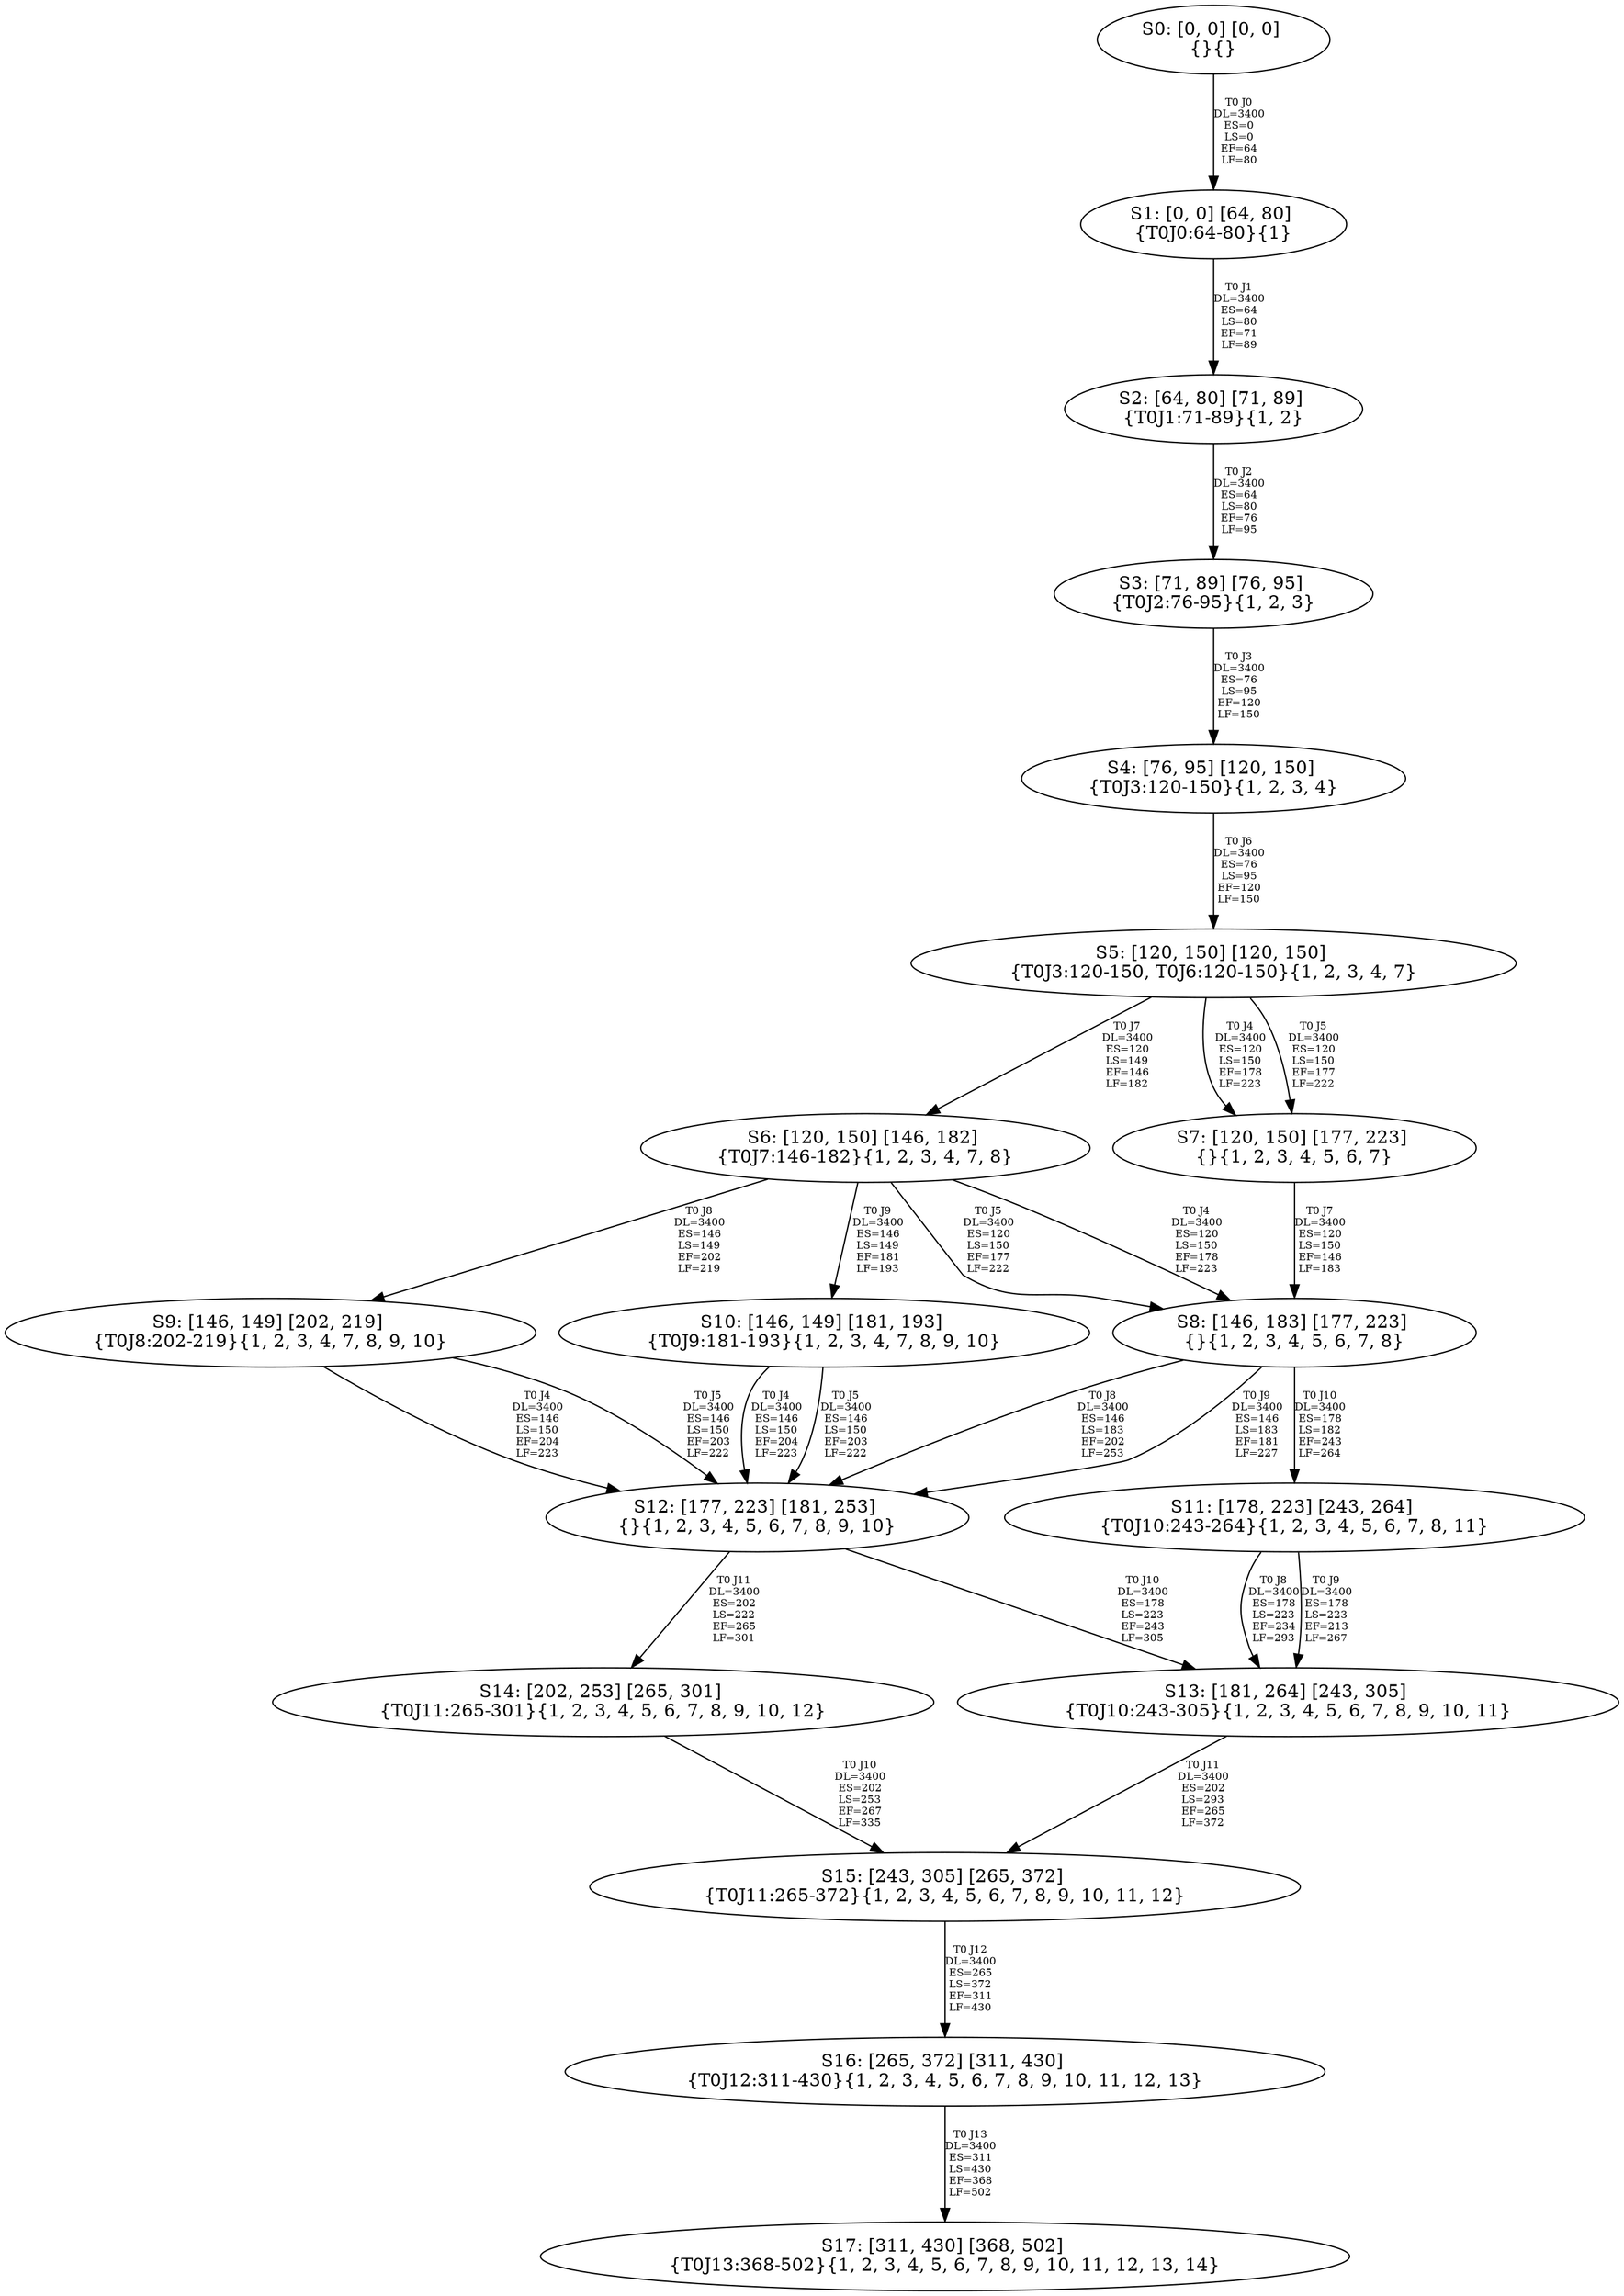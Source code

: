 digraph {
	S0[label="S0: [0, 0] [0, 0] \n{}{}"];
	S1[label="S1: [0, 0] [64, 80] \n{T0J0:64-80}{1}"];
	S2[label="S2: [64, 80] [71, 89] \n{T0J1:71-89}{1, 2}"];
	S3[label="S3: [71, 89] [76, 95] \n{T0J2:76-95}{1, 2, 3}"];
	S4[label="S4: [76, 95] [120, 150] \n{T0J3:120-150}{1, 2, 3, 4}"];
	S5[label="S5: [120, 150] [120, 150] \n{T0J3:120-150, T0J6:120-150}{1, 2, 3, 4, 7}"];
	S6[label="S6: [120, 150] [146, 182] \n{T0J7:146-182}{1, 2, 3, 4, 7, 8}"];
	S7[label="S7: [120, 150] [177, 223] \n{}{1, 2, 3, 4, 5, 6, 7}"];
	S8[label="S8: [146, 183] [177, 223] \n{}{1, 2, 3, 4, 5, 6, 7, 8}"];
	S9[label="S9: [146, 149] [202, 219] \n{T0J8:202-219}{1, 2, 3, 4, 7, 8, 9, 10}"];
	S10[label="S10: [146, 149] [181, 193] \n{T0J9:181-193}{1, 2, 3, 4, 7, 8, 9, 10}"];
	S11[label="S11: [178, 223] [243, 264] \n{T0J10:243-264}{1, 2, 3, 4, 5, 6, 7, 8, 11}"];
	S12[label="S12: [177, 223] [181, 253] \n{}{1, 2, 3, 4, 5, 6, 7, 8, 9, 10}"];
	S13[label="S13: [181, 264] [243, 305] \n{T0J10:243-305}{1, 2, 3, 4, 5, 6, 7, 8, 9, 10, 11}"];
	S14[label="S14: [202, 253] [265, 301] \n{T0J11:265-301}{1, 2, 3, 4, 5, 6, 7, 8, 9, 10, 12}"];
	S15[label="S15: [243, 305] [265, 372] \n{T0J11:265-372}{1, 2, 3, 4, 5, 6, 7, 8, 9, 10, 11, 12}"];
	S16[label="S16: [265, 372] [311, 430] \n{T0J12:311-430}{1, 2, 3, 4, 5, 6, 7, 8, 9, 10, 11, 12, 13}"];
	S17[label="S17: [311, 430] [368, 502] \n{T0J13:368-502}{1, 2, 3, 4, 5, 6, 7, 8, 9, 10, 11, 12, 13, 14}"];
	S0 -> S1[label="T0 J0\nDL=3400\nES=0\nLS=0\nEF=64\nLF=80",fontsize=8];
	S1 -> S2[label="T0 J1\nDL=3400\nES=64\nLS=80\nEF=71\nLF=89",fontsize=8];
	S2 -> S3[label="T0 J2\nDL=3400\nES=64\nLS=80\nEF=76\nLF=95",fontsize=8];
	S3 -> S4[label="T0 J3\nDL=3400\nES=76\nLS=95\nEF=120\nLF=150",fontsize=8];
	S4 -> S5[label="T0 J6\nDL=3400\nES=76\nLS=95\nEF=120\nLF=150",fontsize=8];
	S5 -> S7[label="T0 J4\nDL=3400\nES=120\nLS=150\nEF=178\nLF=223",fontsize=8];
	S5 -> S7[label="T0 J5\nDL=3400\nES=120\nLS=150\nEF=177\nLF=222",fontsize=8];
	S5 -> S6[label="T0 J7\nDL=3400\nES=120\nLS=149\nEF=146\nLF=182",fontsize=8];
	S6 -> S8[label="T0 J4\nDL=3400\nES=120\nLS=150\nEF=178\nLF=223",fontsize=8];
	S6 -> S8[label="T0 J5\nDL=3400\nES=120\nLS=150\nEF=177\nLF=222",fontsize=8];
	S6 -> S9[label="T0 J8\nDL=3400\nES=146\nLS=149\nEF=202\nLF=219",fontsize=8];
	S6 -> S10[label="T0 J9\nDL=3400\nES=146\nLS=149\nEF=181\nLF=193",fontsize=8];
	S7 -> S8[label="T0 J7\nDL=3400\nES=120\nLS=150\nEF=146\nLF=183",fontsize=8];
	S8 -> S12[label="T0 J8\nDL=3400\nES=146\nLS=183\nEF=202\nLF=253",fontsize=8];
	S8 -> S12[label="T0 J9\nDL=3400\nES=146\nLS=183\nEF=181\nLF=227",fontsize=8];
	S8 -> S11[label="T0 J10\nDL=3400\nES=178\nLS=182\nEF=243\nLF=264",fontsize=8];
	S9 -> S12[label="T0 J4\nDL=3400\nES=146\nLS=150\nEF=204\nLF=223",fontsize=8];
	S9 -> S12[label="T0 J5\nDL=3400\nES=146\nLS=150\nEF=203\nLF=222",fontsize=8];
	S10 -> S12[label="T0 J4\nDL=3400\nES=146\nLS=150\nEF=204\nLF=223",fontsize=8];
	S10 -> S12[label="T0 J5\nDL=3400\nES=146\nLS=150\nEF=203\nLF=222",fontsize=8];
	S11 -> S13[label="T0 J8\nDL=3400\nES=178\nLS=223\nEF=234\nLF=293",fontsize=8];
	S11 -> S13[label="T0 J9\nDL=3400\nES=178\nLS=223\nEF=213\nLF=267",fontsize=8];
	S12 -> S13[label="T0 J10\nDL=3400\nES=178\nLS=223\nEF=243\nLF=305",fontsize=8];
	S12 -> S14[label="T0 J11\nDL=3400\nES=202\nLS=222\nEF=265\nLF=301",fontsize=8];
	S13 -> S15[label="T0 J11\nDL=3400\nES=202\nLS=293\nEF=265\nLF=372",fontsize=8];
	S14 -> S15[label="T0 J10\nDL=3400\nES=202\nLS=253\nEF=267\nLF=335",fontsize=8];
	S15 -> S16[label="T0 J12\nDL=3400\nES=265\nLS=372\nEF=311\nLF=430",fontsize=8];
	S16 -> S17[label="T0 J13\nDL=3400\nES=311\nLS=430\nEF=368\nLF=502",fontsize=8];
}
